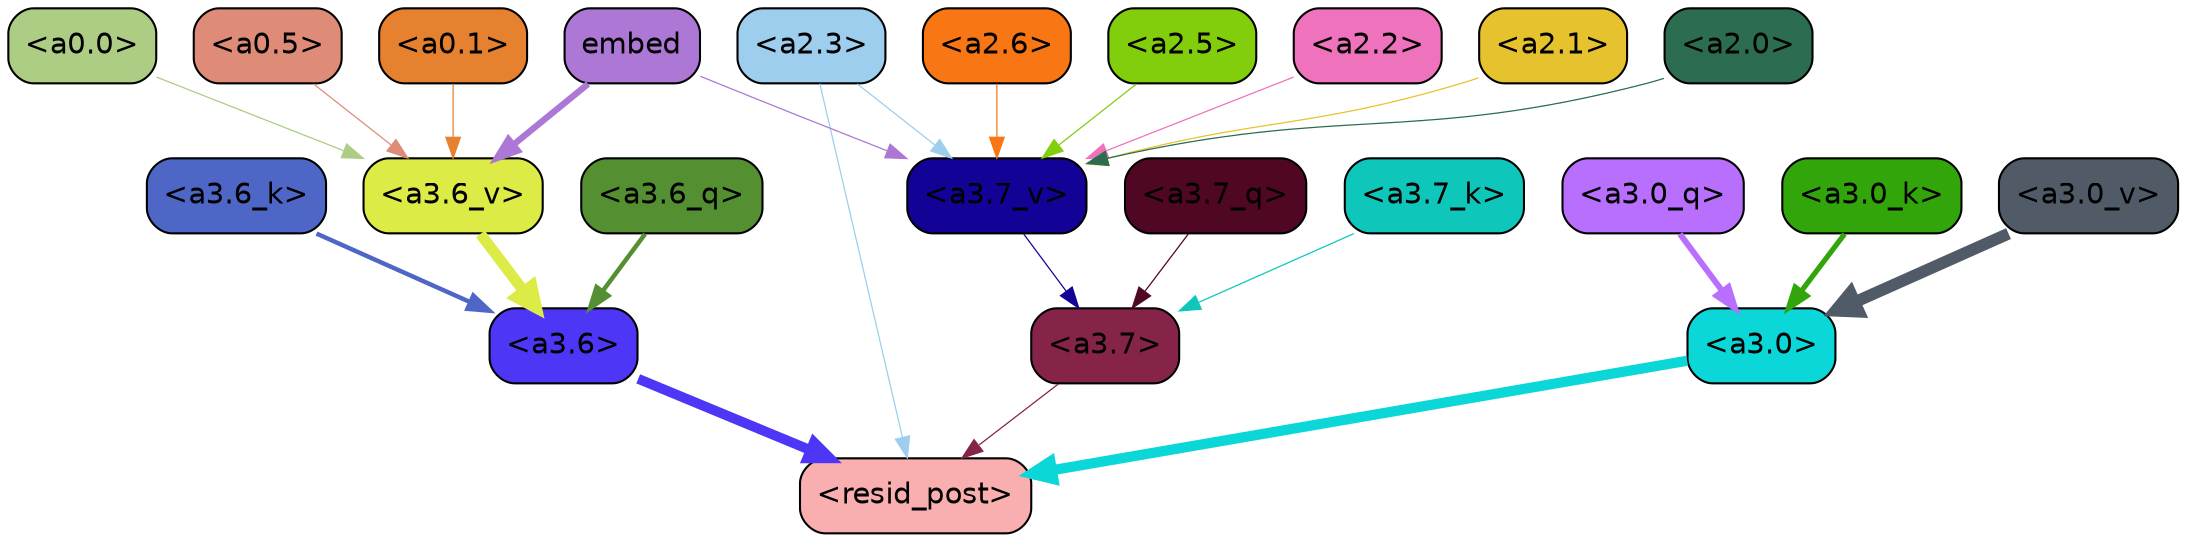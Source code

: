 strict digraph "" {
	graph [bgcolor=transparent,
		layout=dot,
		overlap=false,
		splines=true
	];
	"<a3.7>"	[color=black,
		fillcolor="#862349",
		fontname=Helvetica,
		shape=box,
		style="filled, rounded"];
	"<resid_post>"	[color=black,
		fillcolor="#f9aeaf",
		fontname=Helvetica,
		shape=box,
		style="filled, rounded"];
	"<a3.7>" -> "<resid_post>"	[color="#862349",
		penwidth=0.6];
	"<a3.6>"	[color=black,
		fillcolor="#4d36f5",
		fontname=Helvetica,
		shape=box,
		style="filled, rounded"];
	"<a3.6>" -> "<resid_post>"	[color="#4d36f5",
		penwidth=4.7534414529800415];
	"<a3.0>"	[color=black,
		fillcolor="#0bd7d8",
		fontname=Helvetica,
		shape=box,
		style="filled, rounded"];
	"<a3.0>" -> "<resid_post>"	[color="#0bd7d8",
		penwidth=4.898576855659485];
	"<a2.3>"	[color=black,
		fillcolor="#9dceee",
		fontname=Helvetica,
		shape=box,
		style="filled, rounded"];
	"<a2.3>" -> "<resid_post>"	[color="#9dceee",
		penwidth=0.6];
	"<a3.7_v>"	[color=black,
		fillcolor="#130296",
		fontname=Helvetica,
		shape=box,
		style="filled, rounded"];
	"<a2.3>" -> "<a3.7_v>"	[color="#9dceee",
		penwidth=0.6];
	"<a3.7_q>"	[color=black,
		fillcolor="#500724",
		fontname=Helvetica,
		shape=box,
		style="filled, rounded"];
	"<a3.7_q>" -> "<a3.7>"	[color="#500724",
		penwidth=0.6];
	"<a3.6_q>"	[color=black,
		fillcolor="#549032",
		fontname=Helvetica,
		shape=box,
		style="filled, rounded"];
	"<a3.6_q>" -> "<a3.6>"	[color="#549032",
		penwidth=2.160832464694977];
	"<a3.0_q>"	[color=black,
		fillcolor="#b86ffe",
		fontname=Helvetica,
		shape=box,
		style="filled, rounded"];
	"<a3.0_q>" -> "<a3.0>"	[color="#b86ffe",
		penwidth=2.870753765106201];
	"<a3.7_k>"	[color=black,
		fillcolor="#0ec7ba",
		fontname=Helvetica,
		shape=box,
		style="filled, rounded"];
	"<a3.7_k>" -> "<a3.7>"	[color="#0ec7ba",
		penwidth=0.6];
	"<a3.6_k>"	[color=black,
		fillcolor="#4e66c6",
		fontname=Helvetica,
		shape=box,
		style="filled, rounded"];
	"<a3.6_k>" -> "<a3.6>"	[color="#4e66c6",
		penwidth=2.13908451795578];
	"<a3.0_k>"	[color=black,
		fillcolor="#31a50a",
		fontname=Helvetica,
		shape=box,
		style="filled, rounded"];
	"<a3.0_k>" -> "<a3.0>"	[color="#31a50a",
		penwidth=2.520303964614868];
	"<a3.7_v>" -> "<a3.7>"	[color="#130296",
		penwidth=0.6];
	"<a3.6_v>"	[color=black,
		fillcolor="#ddeb46",
		fontname=Helvetica,
		shape=box,
		style="filled, rounded"];
	"<a3.6_v>" -> "<a3.6>"	[color="#ddeb46",
		penwidth=5.297133803367615];
	"<a3.0_v>"	[color=black,
		fillcolor="#515b67",
		fontname=Helvetica,
		shape=box,
		style="filled, rounded"];
	"<a3.0_v>" -> "<a3.0>"	[color="#515b67",
		penwidth=5.680712580680847];
	"<a2.6>"	[color=black,
		fillcolor="#f87613",
		fontname=Helvetica,
		shape=box,
		style="filled, rounded"];
	"<a2.6>" -> "<a3.7_v>"	[color="#f87613",
		penwidth=0.6];
	"<a2.5>"	[color=black,
		fillcolor="#82ce0c",
		fontname=Helvetica,
		shape=box,
		style="filled, rounded"];
	"<a2.5>" -> "<a3.7_v>"	[color="#82ce0c",
		penwidth=0.6];
	"<a2.2>"	[color=black,
		fillcolor="#ef72bc",
		fontname=Helvetica,
		shape=box,
		style="filled, rounded"];
	"<a2.2>" -> "<a3.7_v>"	[color="#ef72bc",
		penwidth=0.6];
	"<a2.1>"	[color=black,
		fillcolor="#e6c32e",
		fontname=Helvetica,
		shape=box,
		style="filled, rounded"];
	"<a2.1>" -> "<a3.7_v>"	[color="#e6c32e",
		penwidth=0.6];
	"<a2.0>"	[color=black,
		fillcolor="#2c6c51",
		fontname=Helvetica,
		shape=box,
		style="filled, rounded"];
	"<a2.0>" -> "<a3.7_v>"	[color="#2c6c51",
		penwidth=0.6];
	embed	[color=black,
		fillcolor="#ac77d5",
		fontname=Helvetica,
		shape=box,
		style="filled, rounded"];
	embed -> "<a3.7_v>"	[color="#ac77d5",
		penwidth=0.6];
	embed -> "<a3.6_v>"	[color="#ac77d5",
		penwidth=3.067279100418091];
	"<a0.5>"	[color=black,
		fillcolor="#de8c78",
		fontname=Helvetica,
		shape=box,
		style="filled, rounded"];
	"<a0.5>" -> "<a3.6_v>"	[color="#de8c78",
		penwidth=0.6];
	"<a0.1>"	[color=black,
		fillcolor="#e6822f",
		fontname=Helvetica,
		shape=box,
		style="filled, rounded"];
	"<a0.1>" -> "<a3.6_v>"	[color="#e6822f",
		penwidth=0.6];
	"<a0.0>"	[color=black,
		fillcolor="#adcc84",
		fontname=Helvetica,
		shape=box,
		style="filled, rounded"];
	"<a0.0>" -> "<a3.6_v>"	[color="#adcc84",
		penwidth=0.6];
}
